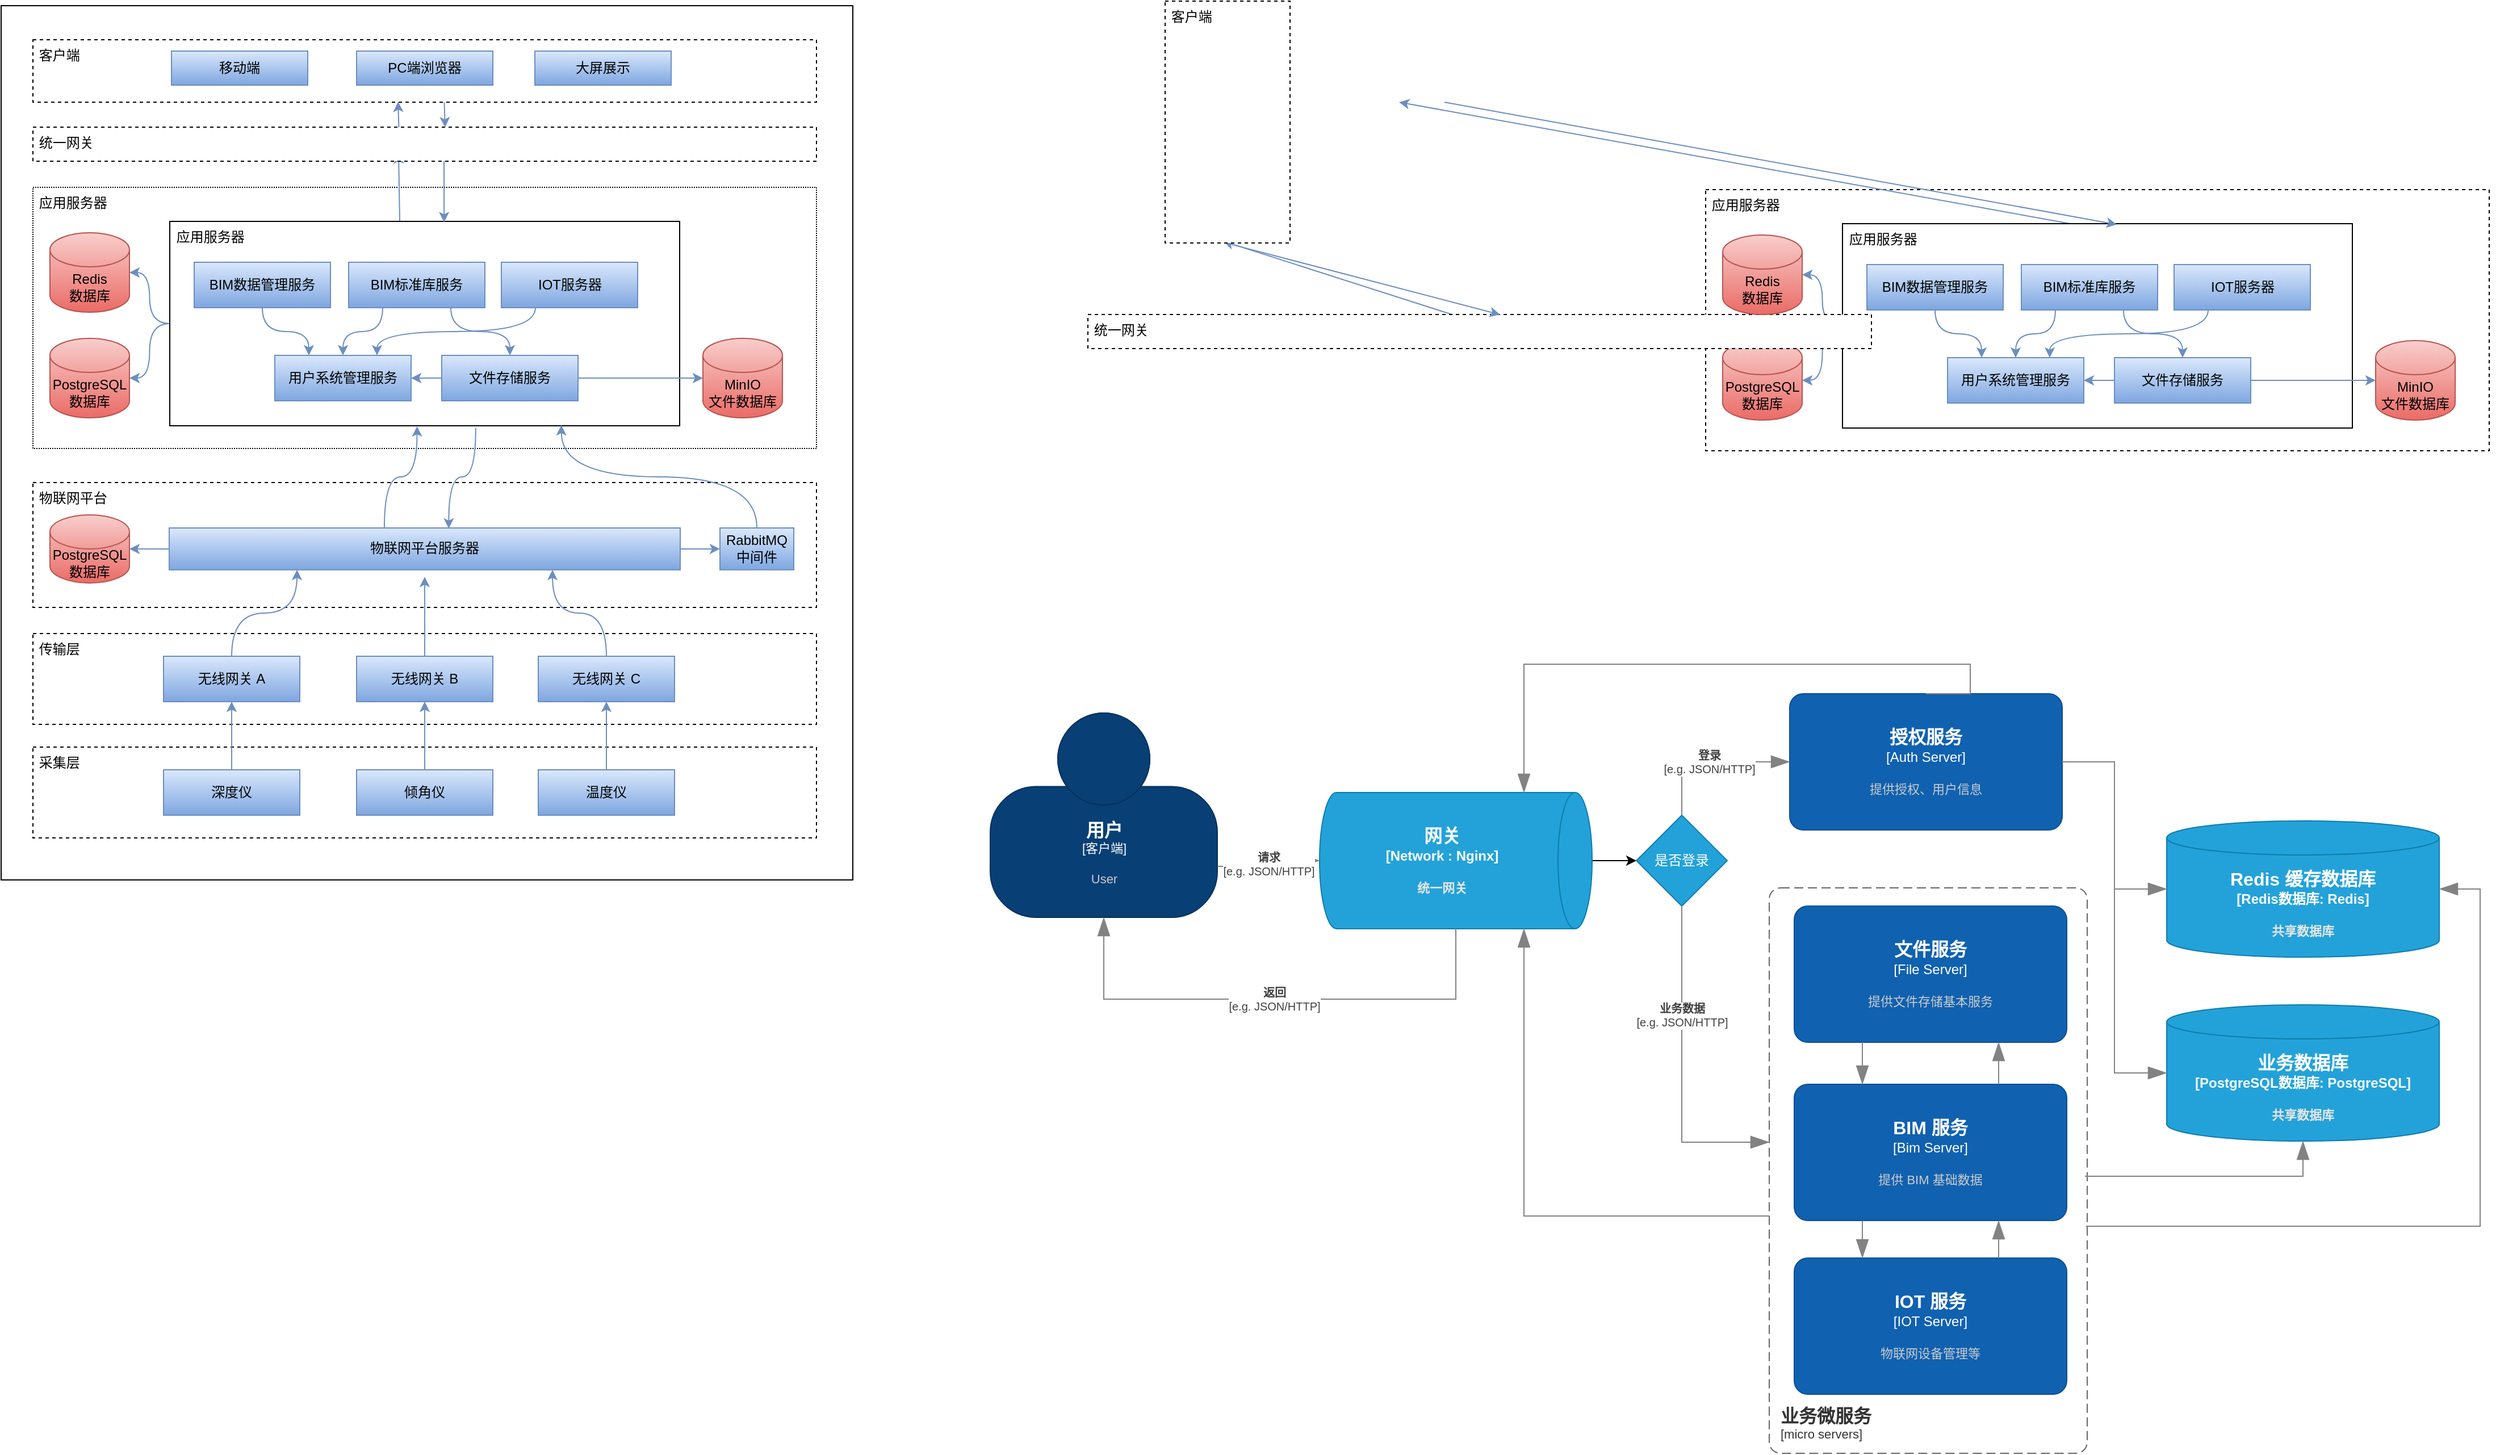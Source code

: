 <mxfile>
    <diagram id="ew4rLezFNgp16y8YhejS" name="第 1 页">
        <mxGraphModel dx="2518" dy="988" grid="0" gridSize="10" guides="1" tooltips="1" connect="1" arrows="1" fold="1" page="1" pageScale="1" pageWidth="3300" pageHeight="4681" math="0" shadow="0">
            <root>
                <mxCell id="0"/>
                <mxCell id="1" parent="0"/>
                <mxCell id="70" value="" style="rounded=0;whiteSpace=wrap;html=1;" parent="1" vertex="1">
                    <mxGeometry x="40" y="150" width="750" height="770" as="geometry"/>
                </mxCell>
                <mxCell id="46" value="&amp;nbsp;物联网平台" style="rounded=0;whiteSpace=wrap;html=1;verticalAlign=top;align=left;dashed=1;" parent="1" vertex="1">
                    <mxGeometry x="68" y="570" width="690" height="110" as="geometry"/>
                </mxCell>
                <mxCell id="45" value="&amp;nbsp;应用服务器" style="rounded=0;whiteSpace=wrap;html=1;verticalAlign=top;align=left;dashed=1;perimeterSpacing=3;strokeWidth=1;dashPattern=1 1;" parent="1" vertex="1">
                    <mxGeometry x="68" y="310" width="690" height="230" as="geometry"/>
                </mxCell>
                <mxCell id="19" style="html=1;entryX=1;entryY=0.5;entryDx=0;entryDy=0;entryPerimeter=0;edgeStyle=orthogonalEdgeStyle;curved=1;rounded=0;fillColor=#dae8fc;strokeColor=#6c8ebf;gradientColor=#7ea6e0;" parent="1" source="11" target="15" edge="1">
                    <mxGeometry relative="1" as="geometry"/>
                </mxCell>
                <mxCell id="38" style="edgeStyle=orthogonalEdgeStyle;curved=1;html=1;entryX=1;entryY=0.5;entryDx=0;entryDy=0;entryPerimeter=0;fillColor=#dae8fc;strokeColor=#6c8ebf;gradientColor=#7ea6e0;" parent="1" source="11" target="37" edge="1">
                    <mxGeometry relative="1" as="geometry"/>
                </mxCell>
                <mxCell id="44" style="edgeStyle=orthogonalEdgeStyle;curved=1;html=1;entryX=0.547;entryY=0.012;entryDx=0;entryDy=0;exitX=0.6;exitY=1.011;exitDx=0;exitDy=0;exitPerimeter=0;entryPerimeter=0;fillColor=#dae8fc;strokeColor=#6c8ebf;gradientColor=#7ea6e0;" parent="1" source="11" target="30" edge="1">
                    <mxGeometry relative="1" as="geometry"/>
                </mxCell>
                <mxCell id="48" style="html=1;exitX=0.451;exitY=0.002;exitDx=0;exitDy=0;exitPerimeter=0;fillColor=#dae8fc;strokeColor=#6c8ebf;gradientColor=#7ea6e0;" parent="1" source="11" edge="1">
                    <mxGeometry relative="1" as="geometry">
                        <mxPoint x="390" y="280" as="targetPoint"/>
                    </mxGeometry>
                </mxCell>
                <mxCell id="11" value="&amp;nbsp;应用服务器" style="rounded=0;whiteSpace=wrap;html=1;align=left;verticalAlign=top;" parent="1" vertex="1">
                    <mxGeometry x="188.5" y="340" width="449" height="180" as="geometry"/>
                </mxCell>
                <mxCell id="13" value="用户&lt;span&gt;系统管理服务&lt;/span&gt;" style="rounded=0;whiteSpace=wrap;html=1;fillColor=#dae8fc;strokeColor=#6c8ebf;gradientColor=#7ea6e0;" parent="1" vertex="1">
                    <mxGeometry x="281" y="458" width="120" height="40" as="geometry"/>
                </mxCell>
                <mxCell id="14" value="MinIO&lt;br&gt;文件数据库" style="shape=cylinder3;whiteSpace=wrap;html=1;boundedLbl=1;backgroundOutline=1;size=15;rounded=0;fillColor=#f8cecc;strokeColor=#b85450;gradientColor=#ea6b66;" parent="1" vertex="1">
                    <mxGeometry x="658" y="443" width="70" height="70" as="geometry"/>
                </mxCell>
                <mxCell id="15" value="PostgreSQL&lt;br&gt;数据库" style="shape=cylinder3;whiteSpace=wrap;html=1;boundedLbl=1;backgroundOutline=1;size=15;rounded=0;fillColor=#f8cecc;strokeColor=#b85450;gradientColor=#ea6b66;" parent="1" vertex="1">
                    <mxGeometry x="83" y="443" width="70" height="70" as="geometry"/>
                </mxCell>
                <mxCell id="17" style="html=1;entryX=0;entryY=0.5;entryDx=0;entryDy=0;entryPerimeter=0;edgeStyle=orthogonalEdgeStyle;curved=1;rounded=0;fillColor=#dae8fc;strokeColor=#6c8ebf;gradientColor=#7ea6e0;" parent="1" source="21" target="14" edge="1">
                    <mxGeometry relative="1" as="geometry">
                        <mxPoint x="338" y="714.0" as="sourcePoint"/>
                    </mxGeometry>
                </mxCell>
                <mxCell id="22" style="html=1;edgeStyle=orthogonalEdgeStyle;curved=1;entryX=0.25;entryY=0;entryDx=0;entryDy=0;exitX=0.5;exitY=1;exitDx=0;exitDy=0;rounded=0;fillColor=#dae8fc;strokeColor=#6c8ebf;gradientColor=#7ea6e0;" parent="1" source="20" target="13" edge="1">
                    <mxGeometry relative="1" as="geometry"/>
                </mxCell>
                <mxCell id="20" value="&lt;span&gt;BIM数据管理服务&lt;/span&gt;" style="rounded=0;whiteSpace=wrap;html=1;fillColor=#dae8fc;strokeColor=#6c8ebf;gradientColor=#7ea6e0;" parent="1" vertex="1">
                    <mxGeometry x="210" y="376" width="120" height="40" as="geometry"/>
                </mxCell>
                <mxCell id="23" style="html=1;entryX=1;entryY=0.5;entryDx=0;entryDy=0;exitX=0;exitY=0.5;exitDx=0;exitDy=0;edgeStyle=orthogonalEdgeStyle;curved=1;rounded=0;fillColor=#dae8fc;strokeColor=#6c8ebf;gradientColor=#7ea6e0;" parent="1" source="21" target="13" edge="1">
                    <mxGeometry relative="1" as="geometry"/>
                </mxCell>
                <mxCell id="21" value="&lt;span&gt;文件存储服务&lt;/span&gt;" style="rounded=0;whiteSpace=wrap;html=1;fillColor=#dae8fc;strokeColor=#6c8ebf;gradientColor=#7ea6e0;" parent="1" vertex="1">
                    <mxGeometry x="428" y="458" width="120" height="40" as="geometry"/>
                </mxCell>
                <mxCell id="26" style="html=1;edgeStyle=orthogonalEdgeStyle;curved=1;exitX=0.25;exitY=1;exitDx=0;exitDy=0;rounded=0;fillColor=#dae8fc;strokeColor=#6c8ebf;gradientColor=#7ea6e0;" parent="1" source="24" target="13" edge="1">
                    <mxGeometry relative="1" as="geometry"/>
                </mxCell>
                <mxCell id="33" style="html=1;entryX=0.5;entryY=0;entryDx=0;entryDy=0;exitX=0.75;exitY=1;exitDx=0;exitDy=0;edgeStyle=orthogonalEdgeStyle;curved=1;rounded=0;fillColor=#dae8fc;strokeColor=#6c8ebf;gradientColor=#7ea6e0;" parent="1" source="24" target="21" edge="1">
                    <mxGeometry relative="1" as="geometry"/>
                </mxCell>
                <mxCell id="24" value="&lt;span&gt;BIM标准库服务&lt;/span&gt;" style="rounded=0;whiteSpace=wrap;html=1;fillColor=#dae8fc;strokeColor=#6c8ebf;gradientColor=#7ea6e0;" parent="1" vertex="1">
                    <mxGeometry x="346" y="376" width="120" height="40" as="geometry"/>
                </mxCell>
                <mxCell id="34" style="edgeStyle=orthogonalEdgeStyle;curved=1;html=1;exitX=0.25;exitY=1;exitDx=0;exitDy=0;entryX=0.75;entryY=0;entryDx=0;entryDy=0;rounded=0;fillColor=#dae8fc;strokeColor=#6c8ebf;gradientColor=#7ea6e0;" parent="1" source="29" target="13" edge="1">
                    <mxGeometry relative="1" as="geometry">
                        <mxPoint x="493" y="449" as="targetPoint"/>
                    </mxGeometry>
                </mxCell>
                <mxCell id="29" value="&lt;span&gt;IOT服务器&lt;/span&gt;" style="rounded=0;whiteSpace=wrap;html=1;fillColor=#dae8fc;strokeColor=#6c8ebf;gradientColor=#7ea6e0;" parent="1" vertex="1">
                    <mxGeometry x="480.5" y="376" width="120" height="40" as="geometry"/>
                </mxCell>
                <mxCell id="32" style="html=1;entryX=1;entryY=0.5;entryDx=0;entryDy=0;entryPerimeter=0;edgeStyle=orthogonalEdgeStyle;curved=1;rounded=0;fillColor=#dae8fc;strokeColor=#6c8ebf;gradientColor=#7ea6e0;" parent="1" source="30" target="31" edge="1">
                    <mxGeometry relative="1" as="geometry"/>
                </mxCell>
                <mxCell id="41" style="edgeStyle=orthogonalEdgeStyle;curved=1;html=1;entryX=0;entryY=0.5;entryDx=0;entryDy=0;fillColor=#dae8fc;strokeColor=#6c8ebf;gradientColor=#7ea6e0;" parent="1" source="30" target="40" edge="1">
                    <mxGeometry relative="1" as="geometry"/>
                </mxCell>
                <mxCell id="43" style="edgeStyle=orthogonalEdgeStyle;curved=1;html=1;exitX=0.421;exitY=0.009;exitDx=0;exitDy=0;entryX=0.485;entryY=1.003;entryDx=0;entryDy=0;entryPerimeter=0;exitPerimeter=0;fillColor=#dae8fc;strokeColor=#6c8ebf;gradientColor=#7ea6e0;" parent="1" source="30" target="11" edge="1">
                    <mxGeometry relative="1" as="geometry"/>
                </mxCell>
                <mxCell id="30" value="物联网平台服务器" style="rounded=0;whiteSpace=wrap;html=1;align=center;verticalAlign=middle;fillColor=#dae8fc;strokeColor=#6c8ebf;gradientColor=#7ea6e0;" parent="1" vertex="1">
                    <mxGeometry x="188" y="610" width="450" height="36.88" as="geometry"/>
                </mxCell>
                <mxCell id="31" value="PostgreSQL&lt;br&gt;数据库" style="shape=cylinder3;whiteSpace=wrap;html=1;boundedLbl=1;backgroundOutline=1;size=15;rounded=0;fillColor=#f8cecc;strokeColor=#b85450;gradientColor=#ea6b66;" parent="1" vertex="1">
                    <mxGeometry x="83" y="598.44" width="70" height="60" as="geometry"/>
                </mxCell>
                <mxCell id="47" style="html=1;fillColor=#dae8fc;strokeColor=#6c8ebf;entryX=0.538;entryY=0.004;entryDx=0;entryDy=0;entryPerimeter=0;gradientColor=#7ea6e0;" parent="1" target="11" edge="1">
                    <mxGeometry relative="1" as="geometry">
                        <mxPoint x="430" y="280" as="sourcePoint"/>
                        <mxPoint x="512" y="289" as="targetPoint"/>
                    </mxGeometry>
                </mxCell>
                <mxCell id="68" style="html=1;entryX=0.466;entryY=0.993;entryDx=0;entryDy=0;exitX=0.467;exitY=0.017;exitDx=0;exitDy=0;entryPerimeter=0;exitPerimeter=0;fillColor=#dae8fc;strokeColor=#6c8ebf;gradientColor=#7ea6e0;" parent="1" source="35" target="49" edge="1">
                    <mxGeometry relative="1" as="geometry"/>
                </mxCell>
                <mxCell id="35" value="&amp;nbsp;统一网关" style="rounded=0;whiteSpace=wrap;html=1;align=left;verticalAlign=top;dashed=1;" parent="1" vertex="1">
                    <mxGeometry x="68" y="257" width="690" height="30" as="geometry"/>
                </mxCell>
                <mxCell id="37" value="Redis&lt;br&gt;数据库" style="shape=cylinder3;whiteSpace=wrap;html=1;boundedLbl=1;backgroundOutline=1;size=15;rounded=0;fillColor=#f8cecc;strokeColor=#b85450;gradientColor=#ea6b66;" parent="1" vertex="1">
                    <mxGeometry x="83" y="350" width="70" height="70" as="geometry"/>
                </mxCell>
                <mxCell id="42" style="html=1;exitX=0.5;exitY=0;exitDx=0;exitDy=0;entryX=0.768;entryY=0.997;entryDx=0;entryDy=0;entryPerimeter=0;edgeStyle=orthogonalEdgeStyle;curved=1;fillColor=#dae8fc;strokeColor=#6c8ebf;gradientColor=#7ea6e0;" parent="1" source="40" target="11" edge="1">
                    <mxGeometry relative="1" as="geometry">
                        <mxPoint x="633" y="529" as="targetPoint"/>
                    </mxGeometry>
                </mxCell>
                <mxCell id="40" value="&lt;span&gt;RabbitMQ&lt;br&gt;中间件&lt;/span&gt;" style="rounded=0;whiteSpace=wrap;html=1;fillColor=#dae8fc;strokeColor=#6c8ebf;gradientColor=#7ea6e0;" parent="1" vertex="1">
                    <mxGeometry x="673" y="610" width="65" height="36.88" as="geometry"/>
                </mxCell>
                <mxCell id="69" style="html=1;entryX=0.526;entryY=0.003;entryDx=0;entryDy=0;entryPerimeter=0;fillColor=#dae8fc;strokeColor=#6c8ebf;gradientColor=#7ea6e0;exitX=0.525;exitY=1.005;exitDx=0;exitDy=0;exitPerimeter=0;" parent="1" source="49" target="35" edge="1">
                    <mxGeometry relative="1" as="geometry">
                        <mxPoint x="523" y="119" as="targetPoint"/>
                    </mxGeometry>
                </mxCell>
                <mxCell id="49" value="&amp;nbsp;客户端" style="rounded=0;whiteSpace=wrap;html=1;align=left;verticalAlign=top;dashed=1;" parent="1" vertex="1">
                    <mxGeometry x="68" y="180" width="690" height="55" as="geometry"/>
                </mxCell>
                <mxCell id="50" value="&amp;nbsp;传输层" style="rounded=0;whiteSpace=wrap;html=1;verticalAlign=top;align=left;dashed=1;" parent="1" vertex="1">
                    <mxGeometry x="68" y="703" width="690" height="80" as="geometry"/>
                </mxCell>
                <mxCell id="63" style="html=1;entryX=0.25;entryY=1;entryDx=0;entryDy=0;edgeStyle=orthogonalEdgeStyle;curved=1;fillColor=#dae8fc;strokeColor=#6c8ebf;gradientColor=#7ea6e0;" parent="1" source="51" target="30" edge="1">
                    <mxGeometry relative="1" as="geometry"/>
                </mxCell>
                <mxCell id="51" value="无线网关 A" style="rounded=0;whiteSpace=wrap;html=1;fillColor=#dae8fc;strokeColor=#6c8ebf;gradientColor=#7ea6e0;" parent="1" vertex="1">
                    <mxGeometry x="183" y="723" width="120" height="40" as="geometry"/>
                </mxCell>
                <mxCell id="64" style="html=1;fillColor=#dae8fc;strokeColor=#6c8ebf;gradientColor=#7ea6e0;" parent="1" source="52" edge="1">
                    <mxGeometry relative="1" as="geometry">
                        <mxPoint x="413" y="653" as="targetPoint"/>
                    </mxGeometry>
                </mxCell>
                <mxCell id="52" value="无线网关 B" style="rounded=0;whiteSpace=wrap;html=1;fillColor=#dae8fc;strokeColor=#6c8ebf;gradientColor=#7ea6e0;" parent="1" vertex="1">
                    <mxGeometry x="353" y="723" width="120" height="40" as="geometry"/>
                </mxCell>
                <mxCell id="65" style="edgeStyle=orthogonalEdgeStyle;curved=1;html=1;entryX=0.75;entryY=1;entryDx=0;entryDy=0;exitX=0.5;exitY=0;exitDx=0;exitDy=0;fillColor=#dae8fc;strokeColor=#6c8ebf;gradientColor=#7ea6e0;" parent="1" source="53" target="30" edge="1">
                    <mxGeometry relative="1" as="geometry"/>
                </mxCell>
                <mxCell id="53" value="无线网关 C" style="rounded=0;whiteSpace=wrap;html=1;fillColor=#dae8fc;strokeColor=#6c8ebf;gradientColor=#7ea6e0;" parent="1" vertex="1">
                    <mxGeometry x="513" y="723" width="120" height="40" as="geometry"/>
                </mxCell>
                <mxCell id="54" value="移动端" style="rounded=0;whiteSpace=wrap;html=1;fillColor=#dae8fc;strokeColor=#6c8ebf;gradientColor=#7ea6e0;" parent="1" vertex="1">
                    <mxGeometry x="190" y="190" width="120" height="30" as="geometry"/>
                </mxCell>
                <mxCell id="55" value="&amp;nbsp;采集层" style="rounded=0;whiteSpace=wrap;html=1;verticalAlign=top;align=left;dashed=1;" parent="1" vertex="1">
                    <mxGeometry x="68" y="803" width="690" height="80" as="geometry"/>
                </mxCell>
                <mxCell id="59" style="edgeStyle=orthogonalEdgeStyle;curved=1;html=1;fillColor=#dae8fc;strokeColor=#6c8ebf;gradientColor=#7ea6e0;" parent="1" source="56" target="51" edge="1">
                    <mxGeometry relative="1" as="geometry"/>
                </mxCell>
                <mxCell id="56" value="深度仪" style="rounded=0;whiteSpace=wrap;html=1;fillColor=#dae8fc;strokeColor=#6c8ebf;gradientColor=#7ea6e0;" parent="1" vertex="1">
                    <mxGeometry x="183" y="823" width="120" height="40" as="geometry"/>
                </mxCell>
                <mxCell id="60" style="edgeStyle=orthogonalEdgeStyle;curved=1;html=1;fillColor=#dae8fc;strokeColor=#6c8ebf;gradientColor=#7ea6e0;" parent="1" source="57" target="52" edge="1">
                    <mxGeometry relative="1" as="geometry"/>
                </mxCell>
                <mxCell id="57" value="倾角仪" style="rounded=0;whiteSpace=wrap;html=1;fillColor=#dae8fc;strokeColor=#6c8ebf;gradientColor=#7ea6e0;" parent="1" vertex="1">
                    <mxGeometry x="353" y="823" width="120" height="40" as="geometry"/>
                </mxCell>
                <mxCell id="61" style="edgeStyle=orthogonalEdgeStyle;curved=1;html=1;fillColor=#dae8fc;strokeColor=#6c8ebf;gradientColor=#7ea6e0;" parent="1" source="58" target="53" edge="1">
                    <mxGeometry relative="1" as="geometry"/>
                </mxCell>
                <mxCell id="58" value="温度仪" style="rounded=0;whiteSpace=wrap;html=1;fillColor=#dae8fc;strokeColor=#6c8ebf;gradientColor=#7ea6e0;" parent="1" vertex="1">
                    <mxGeometry x="513" y="823" width="120" height="40" as="geometry"/>
                </mxCell>
                <mxCell id="66" value="PC端浏览器" style="rounded=0;whiteSpace=wrap;html=1;fillColor=#dae8fc;strokeColor=#6c8ebf;gradientColor=#7ea6e0;" parent="1" vertex="1">
                    <mxGeometry x="353" y="190" width="120" height="30" as="geometry"/>
                </mxCell>
                <mxCell id="67" value="大屏展示" style="rounded=0;whiteSpace=wrap;html=1;fillColor=#dae8fc;strokeColor=#6c8ebf;gradientColor=#7ea6e0;" parent="1" vertex="1">
                    <mxGeometry x="510" y="190" width="120" height="30" as="geometry"/>
                </mxCell>
                <mxCell id="71" value="&amp;nbsp;应用服务器" style="rounded=0;whiteSpace=wrap;html=1;verticalAlign=top;align=left;dashed=1;" vertex="1" parent="1">
                    <mxGeometry x="1541" y="312" width="690" height="230" as="geometry"/>
                </mxCell>
                <mxCell id="72" style="html=1;entryX=1;entryY=0.5;entryDx=0;entryDy=0;entryPerimeter=0;edgeStyle=orthogonalEdgeStyle;curved=1;rounded=0;fillColor=#dae8fc;strokeColor=#6c8ebf;gradientColor=#7ea6e0;" edge="1" parent="1" source="75" target="78">
                    <mxGeometry relative="1" as="geometry"/>
                </mxCell>
                <mxCell id="73" style="edgeStyle=orthogonalEdgeStyle;curved=1;html=1;entryX=1;entryY=0.5;entryDx=0;entryDy=0;entryPerimeter=0;fillColor=#dae8fc;strokeColor=#6c8ebf;gradientColor=#7ea6e0;" edge="1" parent="1" source="75" target="92">
                    <mxGeometry relative="1" as="geometry"/>
                </mxCell>
                <mxCell id="74" style="html=1;exitX=0.451;exitY=0.002;exitDx=0;exitDy=0;exitPerimeter=0;fillColor=#dae8fc;strokeColor=#6c8ebf;gradientColor=#7ea6e0;" edge="1" parent="1" source="75">
                    <mxGeometry relative="1" as="geometry">
                        <mxPoint x="1271" y="235.0" as="targetPoint"/>
                    </mxGeometry>
                </mxCell>
                <mxCell id="75" value="&amp;nbsp;应用服务器" style="rounded=0;whiteSpace=wrap;html=1;align=left;verticalAlign=top;" vertex="1" parent="1">
                    <mxGeometry x="1661.5" y="342" width="449" height="180" as="geometry"/>
                </mxCell>
                <mxCell id="76" value="用户&lt;span&gt;系统管理服务&lt;/span&gt;" style="rounded=0;whiteSpace=wrap;html=1;fillColor=#dae8fc;strokeColor=#6c8ebf;gradientColor=#7ea6e0;" vertex="1" parent="1">
                    <mxGeometry x="1754" y="460" width="120" height="40" as="geometry"/>
                </mxCell>
                <mxCell id="77" value="MinIO&lt;br&gt;文件数据库" style="shape=cylinder3;whiteSpace=wrap;html=1;boundedLbl=1;backgroundOutline=1;size=15;rounded=0;fillColor=#f8cecc;strokeColor=#b85450;gradientColor=#ea6b66;" vertex="1" parent="1">
                    <mxGeometry x="2131" y="445" width="70" height="70" as="geometry"/>
                </mxCell>
                <mxCell id="78" value="PostgreSQL&lt;br&gt;数据库" style="shape=cylinder3;whiteSpace=wrap;html=1;boundedLbl=1;backgroundOutline=1;size=15;rounded=0;fillColor=#f8cecc;strokeColor=#b85450;gradientColor=#ea6b66;" vertex="1" parent="1">
                    <mxGeometry x="1556" y="445" width="70" height="70" as="geometry"/>
                </mxCell>
                <mxCell id="79" style="html=1;entryX=0;entryY=0.5;entryDx=0;entryDy=0;entryPerimeter=0;edgeStyle=orthogonalEdgeStyle;curved=1;rounded=0;fillColor=#dae8fc;strokeColor=#6c8ebf;gradientColor=#7ea6e0;" edge="1" parent="1" source="83" target="77">
                    <mxGeometry relative="1" as="geometry">
                        <mxPoint x="1811" y="716.0" as="sourcePoint"/>
                    </mxGeometry>
                </mxCell>
                <mxCell id="80" style="html=1;edgeStyle=orthogonalEdgeStyle;curved=1;entryX=0.25;entryY=0;entryDx=0;entryDy=0;exitX=0.5;exitY=1;exitDx=0;exitDy=0;rounded=0;fillColor=#dae8fc;strokeColor=#6c8ebf;gradientColor=#7ea6e0;" edge="1" parent="1" source="81" target="76">
                    <mxGeometry relative="1" as="geometry"/>
                </mxCell>
                <mxCell id="81" value="&lt;span&gt;BIM数据管理服务&lt;/span&gt;" style="rounded=0;whiteSpace=wrap;html=1;fillColor=#dae8fc;strokeColor=#6c8ebf;gradientColor=#7ea6e0;" vertex="1" parent="1">
                    <mxGeometry x="1683" y="378" width="120" height="40" as="geometry"/>
                </mxCell>
                <mxCell id="82" style="html=1;entryX=1;entryY=0.5;entryDx=0;entryDy=0;exitX=0;exitY=0.5;exitDx=0;exitDy=0;edgeStyle=orthogonalEdgeStyle;curved=1;rounded=0;fillColor=#dae8fc;strokeColor=#6c8ebf;gradientColor=#7ea6e0;" edge="1" parent="1" source="83" target="76">
                    <mxGeometry relative="1" as="geometry"/>
                </mxCell>
                <mxCell id="83" value="&lt;span&gt;文件存储服务&lt;/span&gt;" style="rounded=0;whiteSpace=wrap;html=1;fillColor=#dae8fc;strokeColor=#6c8ebf;gradientColor=#7ea6e0;" vertex="1" parent="1">
                    <mxGeometry x="1901" y="460" width="120" height="40" as="geometry"/>
                </mxCell>
                <mxCell id="84" style="html=1;edgeStyle=orthogonalEdgeStyle;curved=1;exitX=0.25;exitY=1;exitDx=0;exitDy=0;rounded=0;fillColor=#dae8fc;strokeColor=#6c8ebf;gradientColor=#7ea6e0;" edge="1" parent="1" source="86" target="76">
                    <mxGeometry relative="1" as="geometry"/>
                </mxCell>
                <mxCell id="85" style="html=1;entryX=0.5;entryY=0;entryDx=0;entryDy=0;exitX=0.75;exitY=1;exitDx=0;exitDy=0;edgeStyle=orthogonalEdgeStyle;curved=1;rounded=0;fillColor=#dae8fc;strokeColor=#6c8ebf;gradientColor=#7ea6e0;" edge="1" parent="1" source="86" target="83">
                    <mxGeometry relative="1" as="geometry"/>
                </mxCell>
                <mxCell id="86" value="&lt;span&gt;BIM标准库服务&lt;/span&gt;" style="rounded=0;whiteSpace=wrap;html=1;fillColor=#dae8fc;strokeColor=#6c8ebf;gradientColor=#7ea6e0;" vertex="1" parent="1">
                    <mxGeometry x="1819" y="378" width="120" height="40" as="geometry"/>
                </mxCell>
                <mxCell id="87" style="edgeStyle=orthogonalEdgeStyle;curved=1;html=1;exitX=0.25;exitY=1;exitDx=0;exitDy=0;entryX=0.75;entryY=0;entryDx=0;entryDy=0;rounded=0;fillColor=#dae8fc;strokeColor=#6c8ebf;gradientColor=#7ea6e0;" edge="1" parent="1" source="88" target="76">
                    <mxGeometry relative="1" as="geometry">
                        <mxPoint x="1966" y="451" as="targetPoint"/>
                    </mxGeometry>
                </mxCell>
                <mxCell id="88" value="&lt;span&gt;IOT服务器&lt;/span&gt;" style="rounded=0;whiteSpace=wrap;html=1;fillColor=#dae8fc;strokeColor=#6c8ebf;gradientColor=#7ea6e0;" vertex="1" parent="1">
                    <mxGeometry x="1953.5" y="378" width="120" height="40" as="geometry"/>
                </mxCell>
                <mxCell id="89" style="html=1;fillColor=#dae8fc;strokeColor=#6c8ebf;entryX=0.538;entryY=0.004;entryDx=0;entryDy=0;entryPerimeter=0;gradientColor=#7ea6e0;" edge="1" parent="1" target="75">
                    <mxGeometry relative="1" as="geometry">
                        <mxPoint x="1311" y="235.0" as="sourcePoint"/>
                        <mxPoint x="1393" y="244" as="targetPoint"/>
                    </mxGeometry>
                </mxCell>
                <mxCell id="90" style="html=1;entryX=0.466;entryY=0.993;entryDx=0;entryDy=0;exitX=0.467;exitY=0.017;exitDx=0;exitDy=0;entryPerimeter=0;exitPerimeter=0;fillColor=#dae8fc;strokeColor=#6c8ebf;gradientColor=#7ea6e0;" edge="1" parent="1" source="91" target="94">
                    <mxGeometry relative="1" as="geometry"/>
                </mxCell>
                <mxCell id="91" value="&amp;nbsp;统一网关" style="rounded=0;whiteSpace=wrap;html=1;align=left;verticalAlign=top;dashed=1;" vertex="1" parent="1">
                    <mxGeometry x="997" y="422" width="690" height="30" as="geometry"/>
                </mxCell>
                <mxCell id="92" value="Redis&lt;br&gt;数据库" style="shape=cylinder3;whiteSpace=wrap;html=1;boundedLbl=1;backgroundOutline=1;size=15;rounded=0;fillColor=#f8cecc;strokeColor=#b85450;gradientColor=#ea6b66;" vertex="1" parent="1">
                    <mxGeometry x="1556" y="352" width="70" height="70" as="geometry"/>
                </mxCell>
                <mxCell id="93" style="html=1;entryX=0.526;entryY=0.003;entryDx=0;entryDy=0;entryPerimeter=0;fillColor=#dae8fc;strokeColor=#6c8ebf;gradientColor=#7ea6e0;exitX=0.525;exitY=1.005;exitDx=0;exitDy=0;exitPerimeter=0;" edge="1" parent="1" source="94" target="91">
                    <mxGeometry relative="1" as="geometry">
                        <mxPoint x="1404" y="74" as="targetPoint"/>
                    </mxGeometry>
                </mxCell>
                <mxCell id="94" value="&amp;nbsp;客户端" style="rounded=0;whiteSpace=wrap;html=1;align=left;verticalAlign=top;dashed=1;" vertex="1" parent="1">
                    <mxGeometry x="1065" y="146" width="110" height="213" as="geometry"/>
                </mxCell>
                <object placeholders="1" c4Name="用户" c4Type="客户端" c4Description="User" label="&lt;font style=&quot;font-size: 16px&quot;&gt;&lt;b&gt;%c4Name%&lt;/b&gt;&lt;/font&gt;&lt;div&gt;[%c4Type%]&lt;/div&gt;&lt;br&gt;&lt;div&gt;&lt;font style=&quot;font-size: 11px&quot;&gt;&lt;font color=&quot;#cccccc&quot;&gt;%c4Description%&lt;/font&gt;&lt;/div&gt;" id="98">
                    <mxCell style="html=1;fontSize=11;dashed=0;whitespace=wrap;fillColor=#083F75;strokeColor=#06315C;fontColor=#ffffff;shape=mxgraph.c4.person2;align=center;metaEdit=1;points=[[0.5,0,0],[1,0.5,0],[1,0.75,0],[0.75,1,0],[0.5,1,0],[0.25,1,0],[0,0.75,0],[0,0.5,0]];resizable=0;" vertex="1" parent="1">
                        <mxGeometry x="911" y="773" width="200" height="180" as="geometry"/>
                    </mxCell>
                </object>
                <object placeholders="1" c4Name="授权服务" c4Type="Auth Server" c4Description="提供授权、用户信息" label="&lt;font style=&quot;font-size: 16px&quot;&gt;&lt;b&gt;%c4Name%&lt;/b&gt;&lt;/font&gt;&lt;div&gt;[%c4Type%]&lt;/div&gt;&lt;br&gt;&lt;div&gt;&lt;font style=&quot;font-size: 11px&quot;&gt;&lt;font color=&quot;#cccccc&quot;&gt;%c4Description%&lt;/font&gt;&lt;/div&gt;" id="99">
                    <mxCell style="rounded=1;whiteSpace=wrap;html=1;labelBackgroundColor=none;fillColor=#1061B0;fontColor=#ffffff;align=center;arcSize=10;strokeColor=#0D5091;metaEdit=1;resizable=0;points=[[0.25,0,0],[0.5,0,0],[0.75,0,0],[1,0.25,0],[1,0.5,0],[1,0.75,0],[0.75,1,0],[0.5,1,0],[0.25,1,0],[0,0.75,0],[0,0.5,0],[0,0.25,0]];" vertex="1" parent="1">
                        <mxGeometry x="1615" y="756" width="240" height="120" as="geometry"/>
                    </mxCell>
                </object>
                <object placeholders="1" c4Name="文件服务" c4Type="File Server" c4Description="提供文件存储基本服务" label="&lt;font style=&quot;font-size: 16px&quot;&gt;&lt;b&gt;%c4Name%&lt;/b&gt;&lt;/font&gt;&lt;div&gt;[%c4Type%]&lt;/div&gt;&lt;br&gt;&lt;div&gt;&lt;font style=&quot;font-size: 11px&quot;&gt;&lt;font color=&quot;#cccccc&quot;&gt;%c4Description%&lt;/font&gt;&lt;/div&gt;" id="100">
                    <mxCell style="rounded=1;whiteSpace=wrap;html=1;labelBackgroundColor=none;fillColor=#1061B0;fontColor=#ffffff;align=center;arcSize=10;strokeColor=#0D5091;metaEdit=1;resizable=0;points=[[0.25,0,0],[0.5,0,0],[0.75,0,0],[1,0.25,0],[1,0.5,0],[1,0.75,0],[0.75,1,0],[0.5,1,0],[0.25,1,0],[0,0.75,0],[0,0.5,0],[0,0.25,0]];" vertex="1" parent="1">
                        <mxGeometry x="1619" y="943" width="240" height="120" as="geometry"/>
                    </mxCell>
                </object>
                <object placeholders="1" c4Type="业务数据库" c4Container="PostgreSQL数据库" c4Technology="PostgreSQL" c4Description="共享数据库" label="&lt;font style=&quot;font-size: 16px&quot;&gt;&lt;b&gt;%c4Type%&lt;/font&gt;&lt;div&gt;[%c4Container%:&amp;nbsp;%c4Technology%]&lt;/div&gt;&lt;br&gt;&lt;div&gt;&lt;font style=&quot;font-size: 11px&quot;&gt;&lt;font color=&quot;#E6E6E6&quot;&gt;%c4Description%&lt;/font&gt;&lt;/div&gt;" id="101">
                    <mxCell style="shape=cylinder3;size=15;whiteSpace=wrap;html=1;boundedLbl=1;rounded=0;labelBackgroundColor=none;fillColor=#23A2D9;fontSize=12;fontColor=#ffffff;align=center;strokeColor=#0E7DAD;metaEdit=1;points=[[0.5,0,0],[1,0.25,0],[1,0.5,0],[1,0.75,0],[0.5,1,0],[0,0.75,0],[0,0.5,0],[0,0.25,0]];resizable=0;" vertex="1" parent="1">
                        <mxGeometry x="1947" y="1030" width="240" height="120" as="geometry"/>
                    </mxCell>
                </object>
                <object placeholders="1" c4Name="业务微服务" c4Type="ContainerScopeBoundary" c4Application="micro servers" label="&lt;font style=&quot;font-size: 16px&quot;&gt;&lt;b&gt;&lt;div style=&quot;text-align: left&quot;&gt;%c4Name%&lt;/div&gt;&lt;/b&gt;&lt;/font&gt;&lt;div style=&quot;text-align: left&quot;&gt;[%c4Application%]&lt;/div&gt;" id="102">
                    <mxCell style="rounded=1;fontSize=11;whiteSpace=wrap;html=1;dashed=1;arcSize=20;fillColor=none;strokeColor=#666666;fontColor=#333333;labelBackgroundColor=none;align=left;verticalAlign=bottom;labelBorderColor=none;spacingTop=0;spacing=10;dashPattern=8 4;metaEdit=1;rotatable=0;perimeter=rectanglePerimeter;noLabel=0;labelPadding=0;allowArrows=0;connectable=0;expand=0;recursiveResize=0;editable=1;pointerEvents=0;absoluteArcSize=1;points=[[0.25,0,0],[0.5,0,0],[0.75,0,0],[1,0.25,0],[1,0.5,0],[1,0.75,0],[0.75,1,0],[0.5,1,0],[0.25,1,0],[0,0.75,0],[0,0.5,0],[0,0.25,0]];" vertex="1" parent="1">
                        <mxGeometry x="1597" y="927" width="280" height="498" as="geometry"/>
                    </mxCell>
                </object>
                <object placeholders="1" c4Type="Redis 缓存数据库" c4Container="Redis数据库" c4Technology="Redis" c4Description="共享数据库" label="&lt;font style=&quot;font-size: 16px&quot;&gt;&lt;b&gt;%c4Type%&lt;/font&gt;&lt;div&gt;[%c4Container%:&amp;nbsp;%c4Technology%]&lt;/div&gt;&lt;br&gt;&lt;div&gt;&lt;font style=&quot;font-size: 11px&quot;&gt;&lt;font color=&quot;#E6E6E6&quot;&gt;%c4Description%&lt;/font&gt;&lt;/div&gt;" id="114">
                    <mxCell style="shape=cylinder3;size=15;whiteSpace=wrap;html=1;boundedLbl=1;rounded=0;labelBackgroundColor=none;fillColor=#23A2D9;fontSize=12;fontColor=#ffffff;align=center;strokeColor=#0E7DAD;metaEdit=1;points=[[0.5,0,0],[1,0.25,0],[1,0.5,0],[1,0.75,0],[0.5,1,0],[0,0.75,0],[0,0.5,0],[0,0.25,0]];resizable=0;" vertex="1" parent="1">
                        <mxGeometry x="1947" y="868" width="240" height="120" as="geometry"/>
                    </mxCell>
                </object>
                <mxCell id="121" value="" style="edgeStyle=none;html=1;" edge="1" parent="1" source="115" target="120">
                    <mxGeometry relative="1" as="geometry"/>
                </mxCell>
                <object placeholders="1" c4Type="网关" c4Container="Network " c4Technology="Nginx" c4Description="统一网关" label="&lt;font style=&quot;font-size: 16px&quot;&gt;&lt;b&gt;%c4Type%&lt;/font&gt;&lt;div&gt;[%c4Container%:&amp;nbsp;%c4Technology%]&lt;/div&gt;&lt;br&gt;&lt;div&gt;&lt;font style=&quot;font-size: 11px&quot;&gt;&lt;font color=&quot;#E6E6E6&quot;&gt;%c4Description%&lt;/font&gt;&lt;/div&gt;" id="115">
                    <mxCell style="shape=cylinder3;size=15;direction=south;whiteSpace=wrap;html=1;boundedLbl=1;rounded=0;labelBackgroundColor=none;fillColor=#23A2D9;fontSize=12;fontColor=#ffffff;align=center;strokeColor=#0E7DAD;metaEdit=1;points=[[0.5,0,0],[1,0.25,0],[1,0.5,0],[1,0.75,0],[0.5,1,0],[0,0.75,0],[0,0.5,0],[0,0.25,0]];resizable=0;" vertex="1" parent="1">
                        <mxGeometry x="1201" y="843" width="240" height="120" as="geometry"/>
                    </mxCell>
                </object>
                <object placeholders="1" c4Type="登录" c4Technology="e.g. JSON/HTTP" c4Description="请求" label="&lt;div style=&quot;text-align: left&quot;&gt;&lt;div style=&quot;text-align: center&quot;&gt;&lt;b&gt;%c4Description%&lt;/b&gt;&lt;/div&gt;&lt;div style=&quot;text-align: center&quot;&gt;[%c4Technology%]&lt;/div&gt;&lt;/div&gt;" id="117">
                    <mxCell style="endArrow=blockThin;html=1;fontSize=10;fontColor=#404040;strokeWidth=1;endFill=1;strokeColor=#828282;elbow=vertical;metaEdit=1;endSize=14;startSize=14;jumpStyle=arc;jumpSize=16;rounded=0;edgeStyle=orthogonalEdgeStyle;exitX=1;exitY=0.75;exitDx=0;exitDy=0;exitPerimeter=0;" edge="1" parent="1" source="98" target="115">
                        <mxGeometry width="240" relative="1" as="geometry">
                            <mxPoint x="1080" y="980" as="sourcePoint"/>
                            <mxPoint x="1320" y="980" as="targetPoint"/>
                        </mxGeometry>
                    </mxCell>
                </object>
                <mxCell id="120" value="是否登录" style="rhombus;whiteSpace=wrap;html=1;fillColor=#23A2D9;strokeColor=#0E7DAD;fontColor=#ffffff;rounded=0;labelBackgroundColor=none;" vertex="1" parent="1">
                    <mxGeometry x="1480" y="863" width="80" height="80" as="geometry"/>
                </mxCell>
                <object placeholders="1" c4Type="登录" c4Technology="e.g. JSON/HTTP" c4Description="登录" label="&lt;div style=&quot;text-align: left&quot;&gt;&lt;div style=&quot;text-align: center&quot;&gt;&lt;b&gt;%c4Description%&lt;/b&gt;&lt;/div&gt;&lt;div style=&quot;text-align: center&quot;&gt;[%c4Technology%]&lt;/div&gt;&lt;/div&gt;" id="123">
                    <mxCell style="endArrow=blockThin;html=1;fontSize=10;fontColor=#404040;strokeWidth=1;endFill=1;strokeColor=#828282;elbow=vertical;metaEdit=1;endSize=14;startSize=14;jumpStyle=arc;jumpSize=16;rounded=0;edgeStyle=orthogonalEdgeStyle;exitX=0.5;exitY=0;exitDx=0;exitDy=0;entryX=0;entryY=0.5;entryDx=0;entryDy=0;entryPerimeter=0;" edge="1" parent="1" source="120" target="99">
                        <mxGeometry width="240" relative="1" as="geometry">
                            <mxPoint x="1637" y="838" as="sourcePoint"/>
                            <mxPoint x="1769" y="749" as="targetPoint"/>
                        </mxGeometry>
                    </mxCell>
                </object>
                <object placeholders="1" c4Type="Relationship" id="124">
                    <mxCell style="endArrow=blockThin;html=1;fontSize=10;fontColor=#404040;strokeWidth=1;endFill=1;strokeColor=#828282;elbow=vertical;metaEdit=1;endSize=14;startSize=14;jumpStyle=arc;jumpSize=16;rounded=0;edgeStyle=orthogonalEdgeStyle;entryX=0;entryY=0.25;entryDx=0;entryDy=0;entryPerimeter=0;exitX=0.5;exitY=0;exitDx=0;exitDy=0;exitPerimeter=0;" edge="1" parent="1" source="99" target="115">
                        <mxGeometry width="240" relative="1" as="geometry">
                            <mxPoint x="1593" y="787" as="sourcePoint"/>
                            <mxPoint x="1655" y="913" as="targetPoint"/>
                            <Array as="points">
                                <mxPoint x="1774" y="730"/>
                                <mxPoint x="1381" y="730"/>
                            </Array>
                        </mxGeometry>
                    </mxCell>
                </object>
                <object placeholders="1" c4Type="业务" c4Technology="e.g. JSON/HTTP" c4Description="业务数据" label="&lt;div style=&quot;text-align: left&quot;&gt;&lt;div style=&quot;text-align: center&quot;&gt;&lt;b&gt;%c4Description%&lt;/b&gt;&lt;/div&gt;&lt;div style=&quot;text-align: center&quot;&gt;[%c4Technology%]&lt;/div&gt;&lt;/div&gt;" id="125">
                    <mxCell style="endArrow=blockThin;html=1;fontSize=10;fontColor=#404040;strokeWidth=1;endFill=1;strokeColor=#828282;elbow=vertical;metaEdit=1;endSize=14;startSize=14;jumpStyle=arc;jumpSize=16;rounded=0;edgeStyle=orthogonalEdgeStyle;exitX=0.5;exitY=1;exitDx=0;exitDy=0;" edge="1" parent="1" source="120">
                        <mxGeometry x="-0.325" width="240" relative="1" as="geometry">
                            <mxPoint x="1530" y="873" as="sourcePoint"/>
                            <mxPoint x="1597" y="1151" as="targetPoint"/>
                            <Array as="points">
                                <mxPoint x="1520" y="960"/>
                                <mxPoint x="1520" y="960"/>
                            </Array>
                            <mxPoint as="offset"/>
                        </mxGeometry>
                    </mxCell>
                </object>
                <object placeholders="1" c4Type="Relationship" id="126">
                    <mxCell style="endArrow=blockThin;html=1;fontSize=10;fontColor=#404040;strokeWidth=1;endFill=1;strokeColor=#828282;elbow=vertical;metaEdit=1;endSize=14;startSize=14;jumpStyle=arc;jumpSize=16;rounded=0;edgeStyle=orthogonalEdgeStyle;exitX=1;exitY=0.5;exitDx=0;exitDy=0;exitPerimeter=0;entryX=0;entryY=0.5;entryDx=0;entryDy=0;entryPerimeter=0;" edge="1" parent="1" source="99" target="101">
                        <mxGeometry width="240" relative="1" as="geometry">
                            <mxPoint x="1979" y="862" as="sourcePoint"/>
                            <mxPoint x="2219" y="862" as="targetPoint"/>
                        </mxGeometry>
                    </mxCell>
                </object>
                <object placeholders="1" c4Type="Relationship" id="127">
                    <mxCell style="endArrow=blockThin;html=1;fontSize=10;fontColor=#404040;strokeWidth=1;endFill=1;strokeColor=#828282;elbow=vertical;metaEdit=1;endSize=14;startSize=14;jumpStyle=arc;jumpSize=16;rounded=0;edgeStyle=orthogonalEdgeStyle;exitX=1;exitY=0.5;exitDx=0;exitDy=0;exitPerimeter=0;entryX=0;entryY=0.5;entryDx=0;entryDy=0;entryPerimeter=0;" edge="1" parent="1" source="99" target="114">
                        <mxGeometry width="240" relative="1" as="geometry">
                            <mxPoint x="1986" y="770" as="sourcePoint"/>
                            <mxPoint x="2141" y="841" as="targetPoint"/>
                        </mxGeometry>
                    </mxCell>
                </object>
                <object placeholders="1" c4Name="BIM 服务" c4Type="Bim Server" c4Description="提供 BIM 基础数据" label="&lt;font style=&quot;font-size: 16px&quot;&gt;&lt;b&gt;%c4Name%&lt;/b&gt;&lt;/font&gt;&lt;div&gt;[%c4Type%]&lt;/div&gt;&lt;br&gt;&lt;div&gt;&lt;font style=&quot;font-size: 11px&quot;&gt;&lt;font color=&quot;#cccccc&quot;&gt;%c4Description%&lt;/font&gt;&lt;/div&gt;" id="128">
                    <mxCell style="rounded=1;whiteSpace=wrap;html=1;labelBackgroundColor=none;fillColor=#1061B0;fontColor=#ffffff;align=center;arcSize=10;strokeColor=#0D5091;metaEdit=1;resizable=0;points=[[0.25,0,0],[0.5,0,0],[0.75,0,0],[1,0.25,0],[1,0.5,0],[1,0.75,0],[0.75,1,0],[0.5,1,0],[0.25,1,0],[0,0.75,0],[0,0.5,0],[0,0.25,0]];" vertex="1" parent="1">
                        <mxGeometry x="1619" y="1100" width="240" height="120" as="geometry"/>
                    </mxCell>
                </object>
                <object placeholders="1" c4Name="IOT 服务" c4Type="IOT Server" c4Description="物联网设备管理等" label="&lt;font style=&quot;font-size: 16px&quot;&gt;&lt;b&gt;%c4Name%&lt;/b&gt;&lt;/font&gt;&lt;div&gt;[%c4Type%]&lt;/div&gt;&lt;br&gt;&lt;div&gt;&lt;font style=&quot;font-size: 11px&quot;&gt;&lt;font color=&quot;#cccccc&quot;&gt;%c4Description%&lt;/font&gt;&lt;/div&gt;" id="129">
                    <mxCell style="rounded=1;whiteSpace=wrap;html=1;labelBackgroundColor=none;fillColor=#1061B0;fontColor=#ffffff;align=center;arcSize=10;strokeColor=#0D5091;metaEdit=1;resizable=0;points=[[0.25,0,0],[0.5,0,0],[0.75,0,0],[1,0.25,0],[1,0.5,0],[1,0.75,0],[0.75,1,0],[0.5,1,0],[0.25,1,0],[0,0.75,0],[0,0.5,0],[0,0.25,0]];" vertex="1" parent="1">
                        <mxGeometry x="1619" y="1253" width="240" height="120" as="geometry"/>
                    </mxCell>
                </object>
                <object placeholders="1" c4Type="Relationship" id="133">
                    <mxCell style="endArrow=blockThin;html=1;fontSize=10;fontColor=#404040;strokeWidth=1;endFill=1;strokeColor=#828282;elbow=vertical;metaEdit=1;endSize=14;startSize=14;jumpStyle=arc;jumpSize=16;rounded=0;edgeStyle=orthogonalEdgeStyle;entryX=0.25;entryY=0;entryDx=0;entryDy=0;entryPerimeter=0;exitX=0.25;exitY=1;exitDx=0;exitDy=0;exitPerimeter=0;" edge="1" parent="1" source="100" target="128">
                        <mxGeometry width="240" relative="1" as="geometry">
                            <mxPoint x="1829" y="991" as="sourcePoint"/>
                            <mxPoint x="1993" y="987" as="targetPoint"/>
                            <Array as="points"/>
                        </mxGeometry>
                    </mxCell>
                </object>
                <object placeholders="1" c4Type="Relationship" id="134">
                    <mxCell style="endArrow=blockThin;html=1;fontSize=10;fontColor=#404040;strokeWidth=1;endFill=1;strokeColor=#828282;elbow=vertical;metaEdit=1;endSize=14;startSize=14;jumpStyle=arc;jumpSize=16;rounded=0;edgeStyle=orthogonalEdgeStyle;entryX=0.25;entryY=0;entryDx=0;entryDy=0;entryPerimeter=0;exitX=0.25;exitY=1;exitDx=0;exitDy=0;exitPerimeter=0;" edge="1" parent="1" source="128" target="129">
                        <mxGeometry width="240" relative="1" as="geometry">
                            <mxPoint x="1873" y="987" as="sourcePoint"/>
                            <mxPoint x="1873" y="1048" as="targetPoint"/>
                            <Array as="points"/>
                        </mxGeometry>
                    </mxCell>
                </object>
                <object placeholders="1" c4Type="Relationship" id="136">
                    <mxCell style="endArrow=blockThin;html=1;fontSize=10;fontColor=#404040;strokeWidth=1;endFill=1;strokeColor=#828282;elbow=vertical;metaEdit=1;endSize=14;startSize=14;jumpStyle=arc;jumpSize=16;rounded=0;edgeStyle=orthogonalEdgeStyle;entryX=1;entryY=0.25;entryDx=0;entryDy=0;entryPerimeter=0;" edge="1" parent="1" target="115">
                        <mxGeometry width="240" relative="1" as="geometry">
                            <mxPoint x="1597" y="1216" as="sourcePoint"/>
                            <mxPoint x="1991" y="1015.5" as="targetPoint"/>
                            <Array as="points">
                                <mxPoint x="1381" y="1216"/>
                            </Array>
                        </mxGeometry>
                    </mxCell>
                </object>
                <object placeholders="1" c4Type="Relationship" c4Technology="e.g. JSON/HTTP" c4Description="返回" label="&lt;div style=&quot;text-align: left&quot;&gt;&lt;div style=&quot;text-align: center&quot;&gt;&lt;b&gt;%c4Description%&lt;/b&gt;&lt;/div&gt;&lt;div style=&quot;text-align: center&quot;&gt;[%c4Technology%]&lt;/div&gt;&lt;/div&gt;" id="139">
                    <mxCell style="endArrow=blockThin;html=1;fontSize=10;fontColor=#404040;strokeWidth=1;endFill=1;strokeColor=#828282;elbow=vertical;metaEdit=1;endSize=14;startSize=14;jumpStyle=arc;jumpSize=16;rounded=0;edgeStyle=orthogonalEdgeStyle;entryX=0.5;entryY=1;entryDx=0;entryDy=0;entryPerimeter=0;exitX=1;exitY=0.5;exitDx=0;exitDy=0;exitPerimeter=0;" edge="1" parent="1" source="115" target="98">
                        <mxGeometry width="240" relative="1" as="geometry">
                            <mxPoint x="1066" y="1096" as="sourcePoint"/>
                            <mxPoint x="1306" y="1096" as="targetPoint"/>
                            <Array as="points">
                                <mxPoint x="1321" y="1025"/>
                                <mxPoint x="1011" y="1025"/>
                            </Array>
                        </mxGeometry>
                    </mxCell>
                </object>
                <object placeholders="1" c4Type="Relationship" id="140">
                    <mxCell style="endArrow=blockThin;html=1;fontSize=10;fontColor=#404040;strokeWidth=1;endFill=1;strokeColor=#828282;elbow=vertical;metaEdit=1;endSize=14;startSize=14;jumpStyle=arc;jumpSize=16;rounded=0;edgeStyle=orthogonalEdgeStyle;entryX=1;entryY=0.5;entryDx=0;entryDy=0;entryPerimeter=0;" edge="1" parent="1" target="114">
                        <mxGeometry width="240" relative="1" as="geometry">
                            <mxPoint x="1876" y="1225" as="sourcePoint"/>
                            <mxPoint x="1991.0" y="1015.5" as="targetPoint"/>
                            <Array as="points">
                                <mxPoint x="2223" y="1225"/>
                                <mxPoint x="2223" y="928"/>
                            </Array>
                        </mxGeometry>
                    </mxCell>
                </object>
                <object placeholders="1" c4Type="Relationship" id="141">
                    <mxCell style="endArrow=blockThin;html=1;fontSize=10;fontColor=#404040;strokeWidth=1;endFill=1;strokeColor=#828282;elbow=vertical;metaEdit=1;endSize=14;startSize=14;jumpStyle=arc;jumpSize=16;rounded=0;edgeStyle=orthogonalEdgeStyle;entryX=0.5;entryY=1;entryDx=0;entryDy=0;entryPerimeter=0;" edge="1" parent="1" target="101">
                        <mxGeometry width="240" relative="1" as="geometry">
                            <mxPoint x="1875" y="1181" as="sourcePoint"/>
                            <mxPoint x="2231.0" y="924" as="targetPoint"/>
                            <Array as="points">
                                <mxPoint x="1917" y="1181"/>
                                <mxPoint x="2101" y="1181"/>
                            </Array>
                        </mxGeometry>
                    </mxCell>
                </object>
                <object placeholders="1" c4Type="Relationship" id="143">
                    <mxCell style="endArrow=blockThin;html=1;fontSize=10;fontColor=#404040;strokeWidth=1;endFill=1;strokeColor=#828282;elbow=vertical;metaEdit=1;endSize=14;startSize=14;jumpStyle=arc;jumpSize=16;rounded=0;edgeStyle=orthogonalEdgeStyle;entryX=0.75;entryY=1;entryDx=0;entryDy=0;entryPerimeter=0;exitX=0.75;exitY=0;exitDx=0;exitDy=0;exitPerimeter=0;" edge="1" parent="1" source="129" target="128">
                        <mxGeometry width="240" relative="1" as="geometry">
                            <mxPoint x="1689" y="1230.0" as="sourcePoint"/>
                            <mxPoint x="1689" y="1263" as="targetPoint"/>
                            <Array as="points"/>
                        </mxGeometry>
                    </mxCell>
                </object>
                <object placeholders="1" c4Type="Relationship" id="144">
                    <mxCell style="endArrow=blockThin;html=1;fontSize=10;fontColor=#404040;strokeWidth=1;endFill=1;strokeColor=#828282;elbow=vertical;metaEdit=1;endSize=14;startSize=14;jumpStyle=arc;jumpSize=16;rounded=0;edgeStyle=orthogonalEdgeStyle;entryX=0.75;entryY=1;entryDx=0;entryDy=0;entryPerimeter=0;exitX=0.75;exitY=0;exitDx=0;exitDy=0;exitPerimeter=0;" edge="1" parent="1" source="128" target="100">
                        <mxGeometry width="240" relative="1" as="geometry">
                            <mxPoint x="1809" y="1263" as="sourcePoint"/>
                            <mxPoint x="1809" y="1230" as="targetPoint"/>
                            <Array as="points"/>
                        </mxGeometry>
                    </mxCell>
                </object>
            </root>
        </mxGraphModel>
    </diagram>
</mxfile>